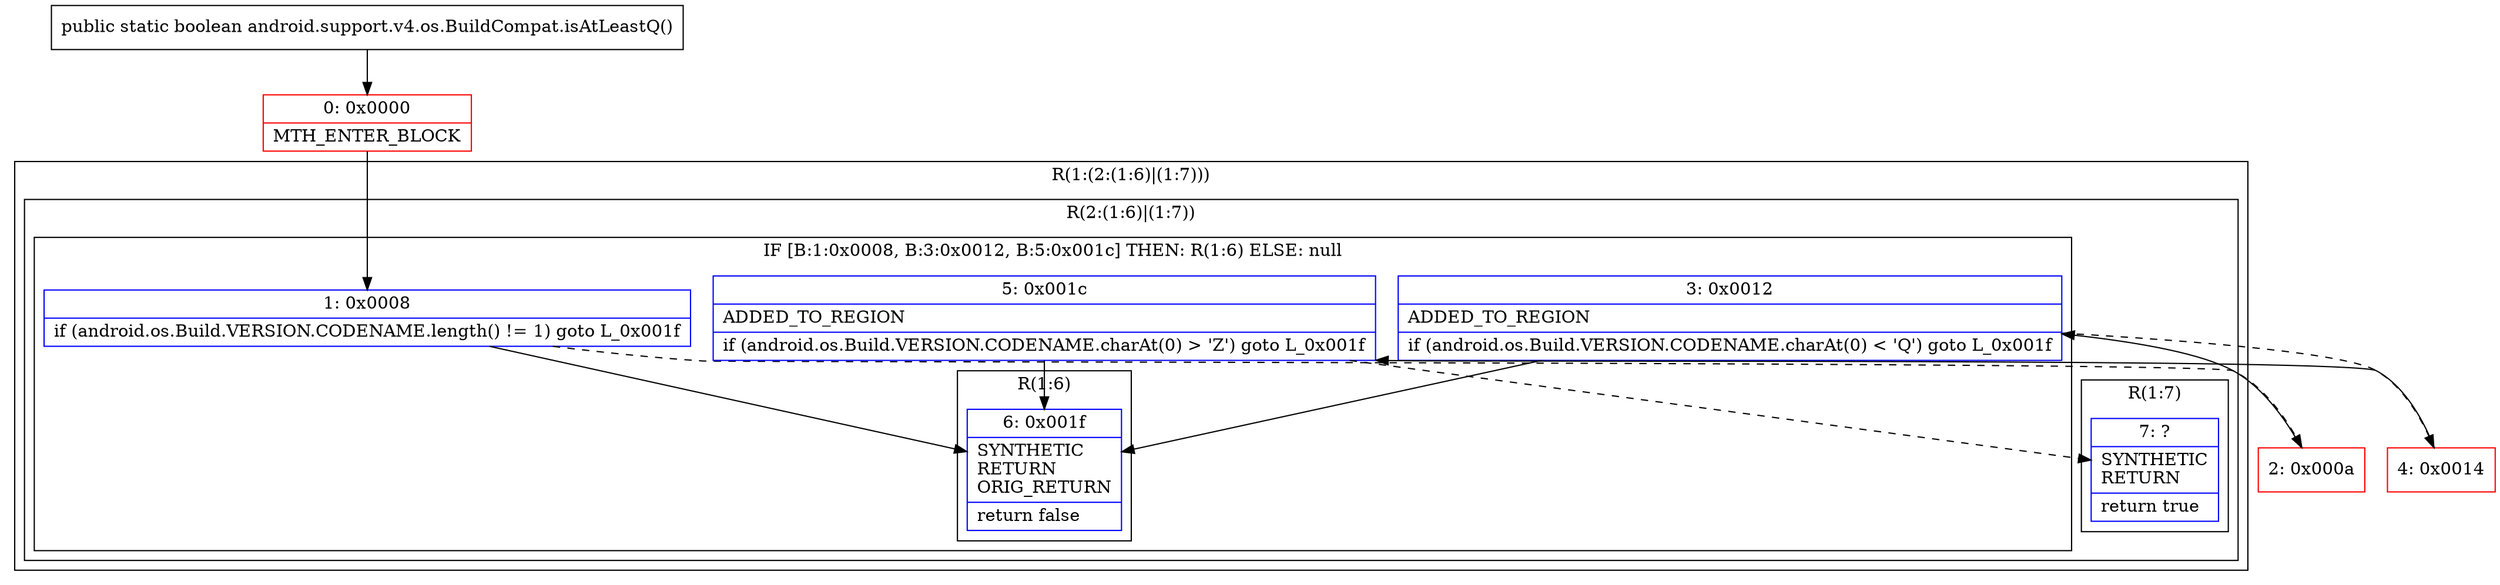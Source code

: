 digraph "CFG forandroid.support.v4.os.BuildCompat.isAtLeastQ()Z" {
subgraph cluster_Region_1156099763 {
label = "R(1:(2:(1:6)|(1:7)))";
node [shape=record,color=blue];
subgraph cluster_Region_791786256 {
label = "R(2:(1:6)|(1:7))";
node [shape=record,color=blue];
subgraph cluster_IfRegion_881032667 {
label = "IF [B:1:0x0008, B:3:0x0012, B:5:0x001c] THEN: R(1:6) ELSE: null";
node [shape=record,color=blue];
Node_1 [shape=record,label="{1\:\ 0x0008|if (android.os.Build.VERSION.CODENAME.length() != 1) goto L_0x001f\l}"];
Node_3 [shape=record,label="{3\:\ 0x0012|ADDED_TO_REGION\l|if (android.os.Build.VERSION.CODENAME.charAt(0) \< 'Q') goto L_0x001f\l}"];
Node_5 [shape=record,label="{5\:\ 0x001c|ADDED_TO_REGION\l|if (android.os.Build.VERSION.CODENAME.charAt(0) \> 'Z') goto L_0x001f\l}"];
subgraph cluster_Region_1233159623 {
label = "R(1:6)";
node [shape=record,color=blue];
Node_6 [shape=record,label="{6\:\ 0x001f|SYNTHETIC\lRETURN\lORIG_RETURN\l|return false\l}"];
}
}
subgraph cluster_Region_1218193266 {
label = "R(1:7)";
node [shape=record,color=blue];
Node_7 [shape=record,label="{7\:\ ?|SYNTHETIC\lRETURN\l|return true\l}"];
}
}
}
Node_0 [shape=record,color=red,label="{0\:\ 0x0000|MTH_ENTER_BLOCK\l}"];
Node_2 [shape=record,color=red,label="{2\:\ 0x000a}"];
Node_4 [shape=record,color=red,label="{4\:\ 0x0014}"];
MethodNode[shape=record,label="{public static boolean android.support.v4.os.BuildCompat.isAtLeastQ() }"];
MethodNode -> Node_0;
Node_1 -> Node_2[style=dashed];
Node_1 -> Node_6;
Node_3 -> Node_4[style=dashed];
Node_3 -> Node_6;
Node_5 -> Node_6;
Node_5 -> Node_7[style=dashed];
Node_0 -> Node_1;
Node_2 -> Node_3;
Node_4 -> Node_5;
}

